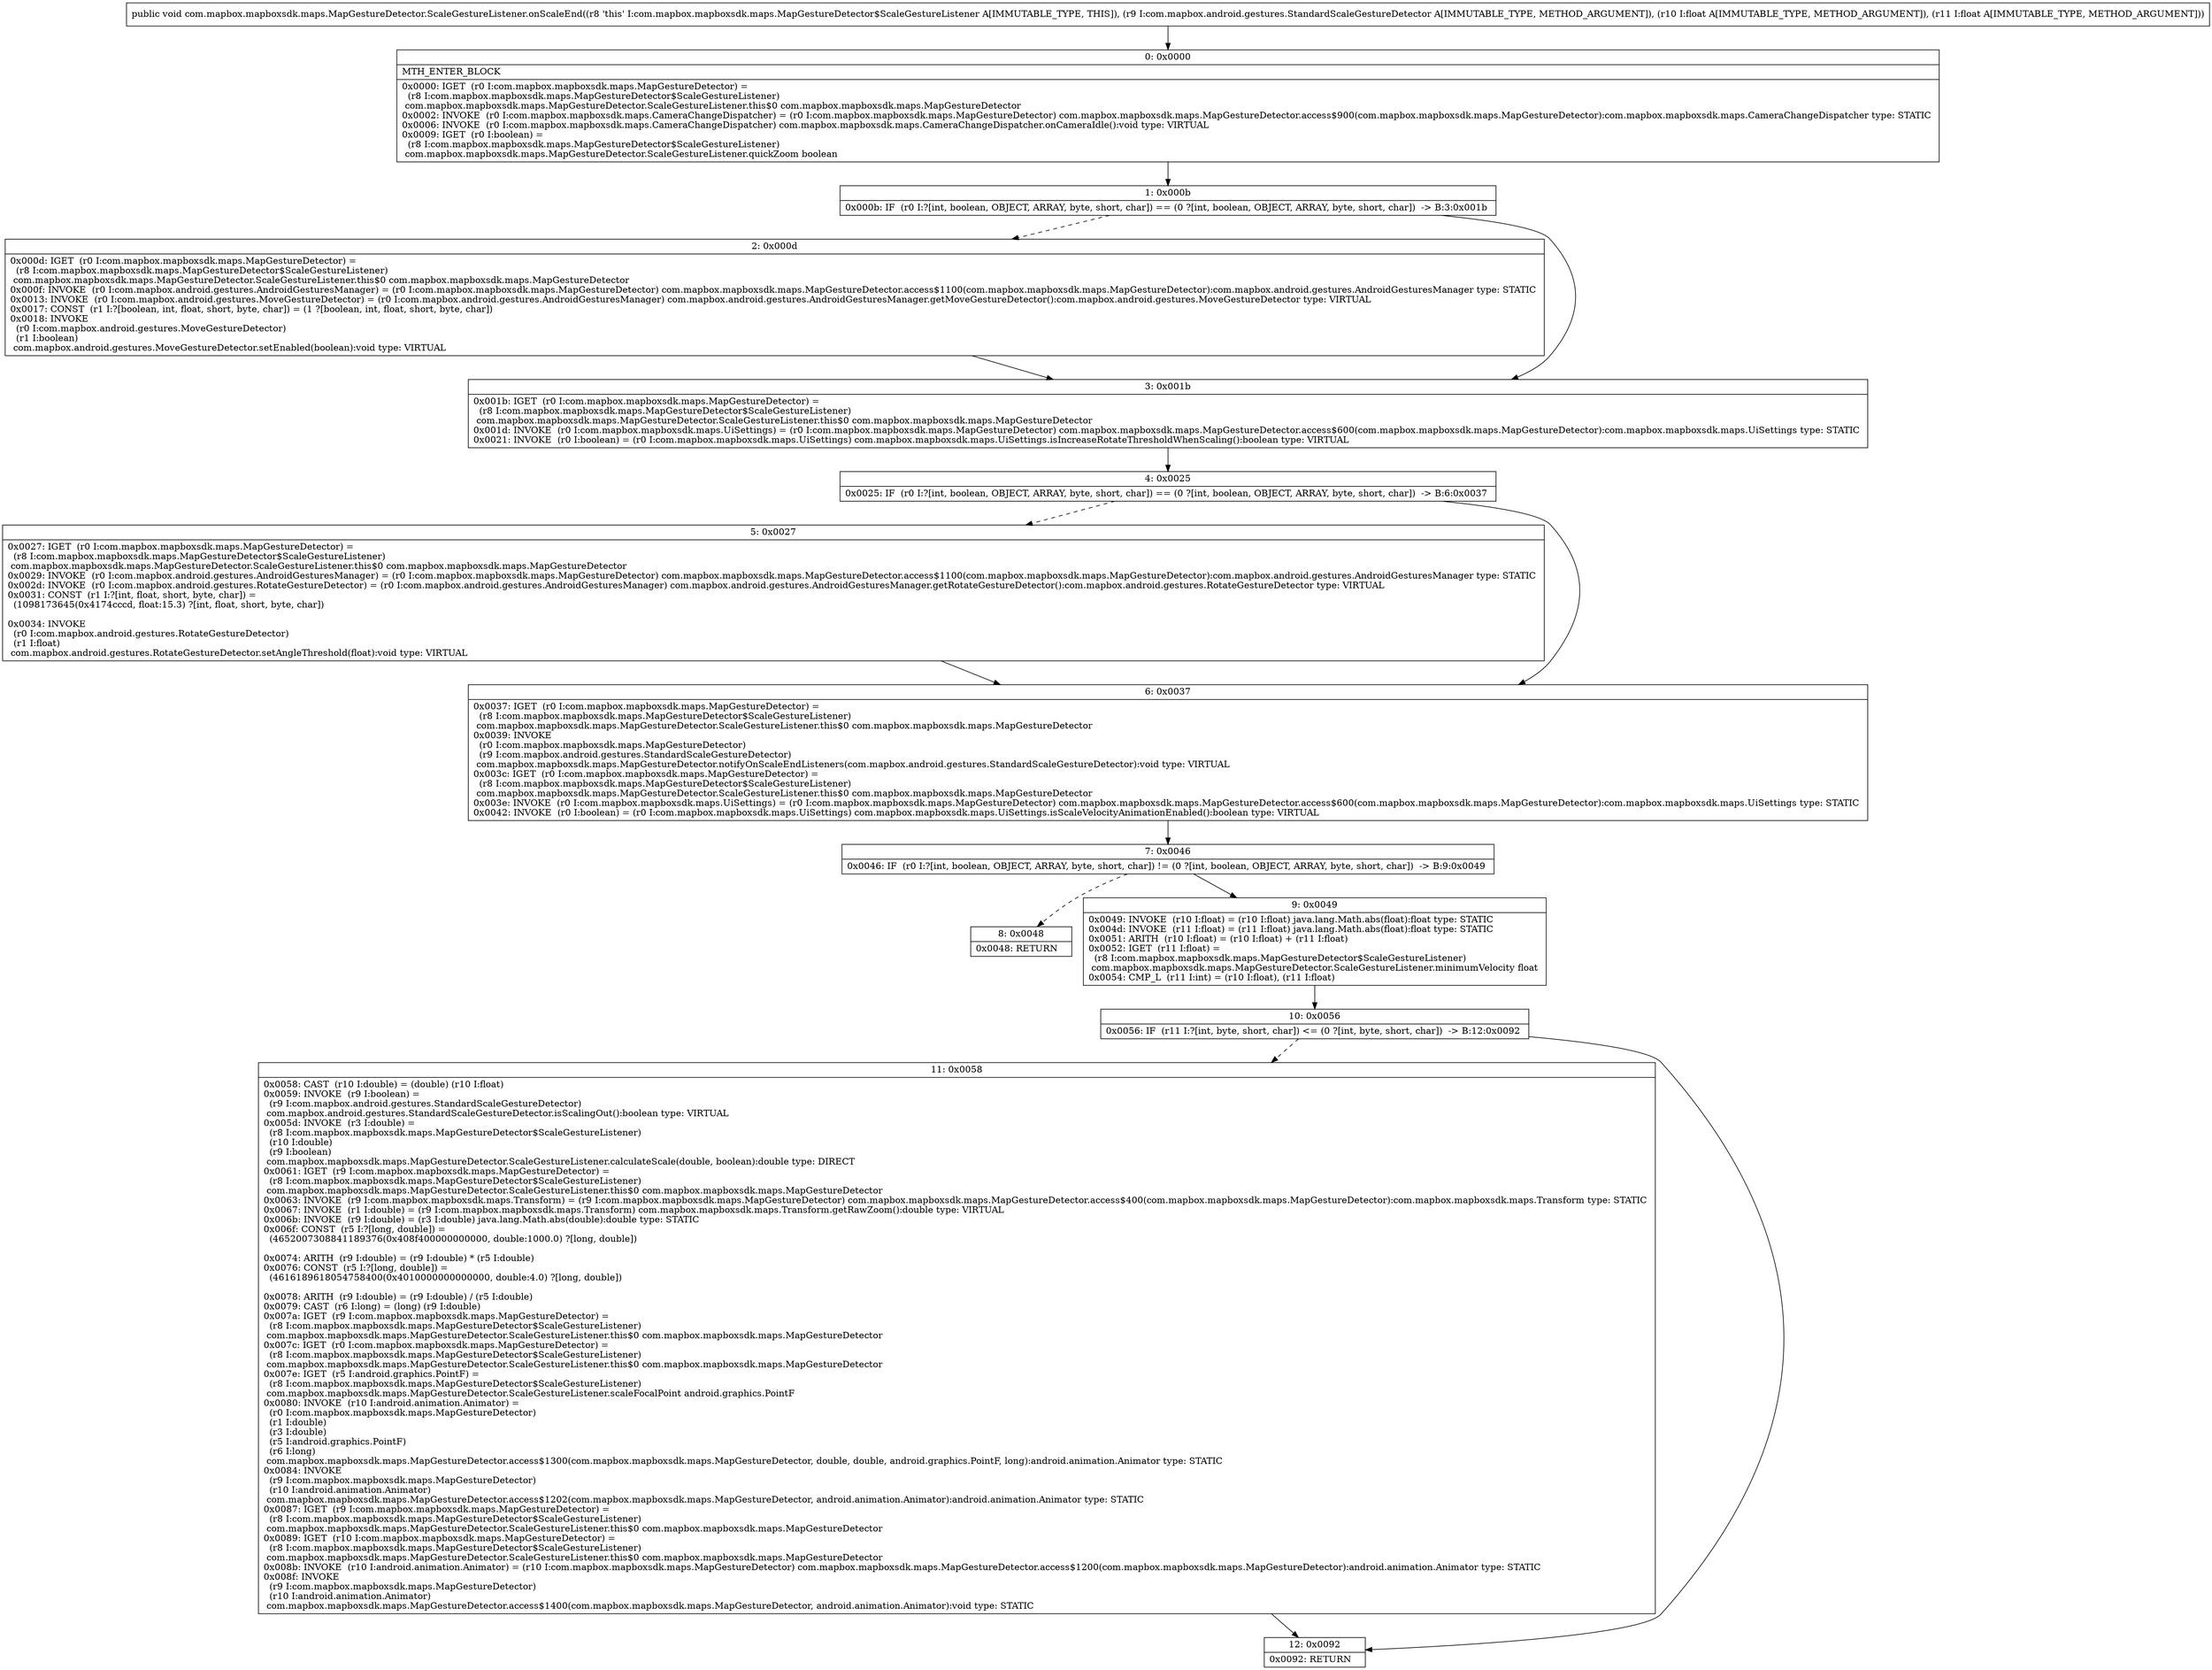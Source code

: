 digraph "CFG forcom.mapbox.mapboxsdk.maps.MapGestureDetector.ScaleGestureListener.onScaleEnd(Lcom\/mapbox\/android\/gestures\/StandardScaleGestureDetector;FF)V" {
Node_0 [shape=record,label="{0\:\ 0x0000|MTH_ENTER_BLOCK\l|0x0000: IGET  (r0 I:com.mapbox.mapboxsdk.maps.MapGestureDetector) = \l  (r8 I:com.mapbox.mapboxsdk.maps.MapGestureDetector$ScaleGestureListener)\l com.mapbox.mapboxsdk.maps.MapGestureDetector.ScaleGestureListener.this$0 com.mapbox.mapboxsdk.maps.MapGestureDetector \l0x0002: INVOKE  (r0 I:com.mapbox.mapboxsdk.maps.CameraChangeDispatcher) = (r0 I:com.mapbox.mapboxsdk.maps.MapGestureDetector) com.mapbox.mapboxsdk.maps.MapGestureDetector.access$900(com.mapbox.mapboxsdk.maps.MapGestureDetector):com.mapbox.mapboxsdk.maps.CameraChangeDispatcher type: STATIC \l0x0006: INVOKE  (r0 I:com.mapbox.mapboxsdk.maps.CameraChangeDispatcher) com.mapbox.mapboxsdk.maps.CameraChangeDispatcher.onCameraIdle():void type: VIRTUAL \l0x0009: IGET  (r0 I:boolean) = \l  (r8 I:com.mapbox.mapboxsdk.maps.MapGestureDetector$ScaleGestureListener)\l com.mapbox.mapboxsdk.maps.MapGestureDetector.ScaleGestureListener.quickZoom boolean \l}"];
Node_1 [shape=record,label="{1\:\ 0x000b|0x000b: IF  (r0 I:?[int, boolean, OBJECT, ARRAY, byte, short, char]) == (0 ?[int, boolean, OBJECT, ARRAY, byte, short, char])  \-\> B:3:0x001b \l}"];
Node_2 [shape=record,label="{2\:\ 0x000d|0x000d: IGET  (r0 I:com.mapbox.mapboxsdk.maps.MapGestureDetector) = \l  (r8 I:com.mapbox.mapboxsdk.maps.MapGestureDetector$ScaleGestureListener)\l com.mapbox.mapboxsdk.maps.MapGestureDetector.ScaleGestureListener.this$0 com.mapbox.mapboxsdk.maps.MapGestureDetector \l0x000f: INVOKE  (r0 I:com.mapbox.android.gestures.AndroidGesturesManager) = (r0 I:com.mapbox.mapboxsdk.maps.MapGestureDetector) com.mapbox.mapboxsdk.maps.MapGestureDetector.access$1100(com.mapbox.mapboxsdk.maps.MapGestureDetector):com.mapbox.android.gestures.AndroidGesturesManager type: STATIC \l0x0013: INVOKE  (r0 I:com.mapbox.android.gestures.MoveGestureDetector) = (r0 I:com.mapbox.android.gestures.AndroidGesturesManager) com.mapbox.android.gestures.AndroidGesturesManager.getMoveGestureDetector():com.mapbox.android.gestures.MoveGestureDetector type: VIRTUAL \l0x0017: CONST  (r1 I:?[boolean, int, float, short, byte, char]) = (1 ?[boolean, int, float, short, byte, char]) \l0x0018: INVOKE  \l  (r0 I:com.mapbox.android.gestures.MoveGestureDetector)\l  (r1 I:boolean)\l com.mapbox.android.gestures.MoveGestureDetector.setEnabled(boolean):void type: VIRTUAL \l}"];
Node_3 [shape=record,label="{3\:\ 0x001b|0x001b: IGET  (r0 I:com.mapbox.mapboxsdk.maps.MapGestureDetector) = \l  (r8 I:com.mapbox.mapboxsdk.maps.MapGestureDetector$ScaleGestureListener)\l com.mapbox.mapboxsdk.maps.MapGestureDetector.ScaleGestureListener.this$0 com.mapbox.mapboxsdk.maps.MapGestureDetector \l0x001d: INVOKE  (r0 I:com.mapbox.mapboxsdk.maps.UiSettings) = (r0 I:com.mapbox.mapboxsdk.maps.MapGestureDetector) com.mapbox.mapboxsdk.maps.MapGestureDetector.access$600(com.mapbox.mapboxsdk.maps.MapGestureDetector):com.mapbox.mapboxsdk.maps.UiSettings type: STATIC \l0x0021: INVOKE  (r0 I:boolean) = (r0 I:com.mapbox.mapboxsdk.maps.UiSettings) com.mapbox.mapboxsdk.maps.UiSettings.isIncreaseRotateThresholdWhenScaling():boolean type: VIRTUAL \l}"];
Node_4 [shape=record,label="{4\:\ 0x0025|0x0025: IF  (r0 I:?[int, boolean, OBJECT, ARRAY, byte, short, char]) == (0 ?[int, boolean, OBJECT, ARRAY, byte, short, char])  \-\> B:6:0x0037 \l}"];
Node_5 [shape=record,label="{5\:\ 0x0027|0x0027: IGET  (r0 I:com.mapbox.mapboxsdk.maps.MapGestureDetector) = \l  (r8 I:com.mapbox.mapboxsdk.maps.MapGestureDetector$ScaleGestureListener)\l com.mapbox.mapboxsdk.maps.MapGestureDetector.ScaleGestureListener.this$0 com.mapbox.mapboxsdk.maps.MapGestureDetector \l0x0029: INVOKE  (r0 I:com.mapbox.android.gestures.AndroidGesturesManager) = (r0 I:com.mapbox.mapboxsdk.maps.MapGestureDetector) com.mapbox.mapboxsdk.maps.MapGestureDetector.access$1100(com.mapbox.mapboxsdk.maps.MapGestureDetector):com.mapbox.android.gestures.AndroidGesturesManager type: STATIC \l0x002d: INVOKE  (r0 I:com.mapbox.android.gestures.RotateGestureDetector) = (r0 I:com.mapbox.android.gestures.AndroidGesturesManager) com.mapbox.android.gestures.AndroidGesturesManager.getRotateGestureDetector():com.mapbox.android.gestures.RotateGestureDetector type: VIRTUAL \l0x0031: CONST  (r1 I:?[int, float, short, byte, char]) = \l  (1098173645(0x4174cccd, float:15.3) ?[int, float, short, byte, char])\l \l0x0034: INVOKE  \l  (r0 I:com.mapbox.android.gestures.RotateGestureDetector)\l  (r1 I:float)\l com.mapbox.android.gestures.RotateGestureDetector.setAngleThreshold(float):void type: VIRTUAL \l}"];
Node_6 [shape=record,label="{6\:\ 0x0037|0x0037: IGET  (r0 I:com.mapbox.mapboxsdk.maps.MapGestureDetector) = \l  (r8 I:com.mapbox.mapboxsdk.maps.MapGestureDetector$ScaleGestureListener)\l com.mapbox.mapboxsdk.maps.MapGestureDetector.ScaleGestureListener.this$0 com.mapbox.mapboxsdk.maps.MapGestureDetector \l0x0039: INVOKE  \l  (r0 I:com.mapbox.mapboxsdk.maps.MapGestureDetector)\l  (r9 I:com.mapbox.android.gestures.StandardScaleGestureDetector)\l com.mapbox.mapboxsdk.maps.MapGestureDetector.notifyOnScaleEndListeners(com.mapbox.android.gestures.StandardScaleGestureDetector):void type: VIRTUAL \l0x003c: IGET  (r0 I:com.mapbox.mapboxsdk.maps.MapGestureDetector) = \l  (r8 I:com.mapbox.mapboxsdk.maps.MapGestureDetector$ScaleGestureListener)\l com.mapbox.mapboxsdk.maps.MapGestureDetector.ScaleGestureListener.this$0 com.mapbox.mapboxsdk.maps.MapGestureDetector \l0x003e: INVOKE  (r0 I:com.mapbox.mapboxsdk.maps.UiSettings) = (r0 I:com.mapbox.mapboxsdk.maps.MapGestureDetector) com.mapbox.mapboxsdk.maps.MapGestureDetector.access$600(com.mapbox.mapboxsdk.maps.MapGestureDetector):com.mapbox.mapboxsdk.maps.UiSettings type: STATIC \l0x0042: INVOKE  (r0 I:boolean) = (r0 I:com.mapbox.mapboxsdk.maps.UiSettings) com.mapbox.mapboxsdk.maps.UiSettings.isScaleVelocityAnimationEnabled():boolean type: VIRTUAL \l}"];
Node_7 [shape=record,label="{7\:\ 0x0046|0x0046: IF  (r0 I:?[int, boolean, OBJECT, ARRAY, byte, short, char]) != (0 ?[int, boolean, OBJECT, ARRAY, byte, short, char])  \-\> B:9:0x0049 \l}"];
Node_8 [shape=record,label="{8\:\ 0x0048|0x0048: RETURN   \l}"];
Node_9 [shape=record,label="{9\:\ 0x0049|0x0049: INVOKE  (r10 I:float) = (r10 I:float) java.lang.Math.abs(float):float type: STATIC \l0x004d: INVOKE  (r11 I:float) = (r11 I:float) java.lang.Math.abs(float):float type: STATIC \l0x0051: ARITH  (r10 I:float) = (r10 I:float) + (r11 I:float) \l0x0052: IGET  (r11 I:float) = \l  (r8 I:com.mapbox.mapboxsdk.maps.MapGestureDetector$ScaleGestureListener)\l com.mapbox.mapboxsdk.maps.MapGestureDetector.ScaleGestureListener.minimumVelocity float \l0x0054: CMP_L  (r11 I:int) = (r10 I:float), (r11 I:float) \l}"];
Node_10 [shape=record,label="{10\:\ 0x0056|0x0056: IF  (r11 I:?[int, byte, short, char]) \<= (0 ?[int, byte, short, char])  \-\> B:12:0x0092 \l}"];
Node_11 [shape=record,label="{11\:\ 0x0058|0x0058: CAST  (r10 I:double) = (double) (r10 I:float) \l0x0059: INVOKE  (r9 I:boolean) = \l  (r9 I:com.mapbox.android.gestures.StandardScaleGestureDetector)\l com.mapbox.android.gestures.StandardScaleGestureDetector.isScalingOut():boolean type: VIRTUAL \l0x005d: INVOKE  (r3 I:double) = \l  (r8 I:com.mapbox.mapboxsdk.maps.MapGestureDetector$ScaleGestureListener)\l  (r10 I:double)\l  (r9 I:boolean)\l com.mapbox.mapboxsdk.maps.MapGestureDetector.ScaleGestureListener.calculateScale(double, boolean):double type: DIRECT \l0x0061: IGET  (r9 I:com.mapbox.mapboxsdk.maps.MapGestureDetector) = \l  (r8 I:com.mapbox.mapboxsdk.maps.MapGestureDetector$ScaleGestureListener)\l com.mapbox.mapboxsdk.maps.MapGestureDetector.ScaleGestureListener.this$0 com.mapbox.mapboxsdk.maps.MapGestureDetector \l0x0063: INVOKE  (r9 I:com.mapbox.mapboxsdk.maps.Transform) = (r9 I:com.mapbox.mapboxsdk.maps.MapGestureDetector) com.mapbox.mapboxsdk.maps.MapGestureDetector.access$400(com.mapbox.mapboxsdk.maps.MapGestureDetector):com.mapbox.mapboxsdk.maps.Transform type: STATIC \l0x0067: INVOKE  (r1 I:double) = (r9 I:com.mapbox.mapboxsdk.maps.Transform) com.mapbox.mapboxsdk.maps.Transform.getRawZoom():double type: VIRTUAL \l0x006b: INVOKE  (r9 I:double) = (r3 I:double) java.lang.Math.abs(double):double type: STATIC \l0x006f: CONST  (r5 I:?[long, double]) = \l  (4652007308841189376(0x408f400000000000, double:1000.0) ?[long, double])\l \l0x0074: ARITH  (r9 I:double) = (r9 I:double) * (r5 I:double) \l0x0076: CONST  (r5 I:?[long, double]) = \l  (4616189618054758400(0x4010000000000000, double:4.0) ?[long, double])\l \l0x0078: ARITH  (r9 I:double) = (r9 I:double) \/ (r5 I:double) \l0x0079: CAST  (r6 I:long) = (long) (r9 I:double) \l0x007a: IGET  (r9 I:com.mapbox.mapboxsdk.maps.MapGestureDetector) = \l  (r8 I:com.mapbox.mapboxsdk.maps.MapGestureDetector$ScaleGestureListener)\l com.mapbox.mapboxsdk.maps.MapGestureDetector.ScaleGestureListener.this$0 com.mapbox.mapboxsdk.maps.MapGestureDetector \l0x007c: IGET  (r0 I:com.mapbox.mapboxsdk.maps.MapGestureDetector) = \l  (r8 I:com.mapbox.mapboxsdk.maps.MapGestureDetector$ScaleGestureListener)\l com.mapbox.mapboxsdk.maps.MapGestureDetector.ScaleGestureListener.this$0 com.mapbox.mapboxsdk.maps.MapGestureDetector \l0x007e: IGET  (r5 I:android.graphics.PointF) = \l  (r8 I:com.mapbox.mapboxsdk.maps.MapGestureDetector$ScaleGestureListener)\l com.mapbox.mapboxsdk.maps.MapGestureDetector.ScaleGestureListener.scaleFocalPoint android.graphics.PointF \l0x0080: INVOKE  (r10 I:android.animation.Animator) = \l  (r0 I:com.mapbox.mapboxsdk.maps.MapGestureDetector)\l  (r1 I:double)\l  (r3 I:double)\l  (r5 I:android.graphics.PointF)\l  (r6 I:long)\l com.mapbox.mapboxsdk.maps.MapGestureDetector.access$1300(com.mapbox.mapboxsdk.maps.MapGestureDetector, double, double, android.graphics.PointF, long):android.animation.Animator type: STATIC \l0x0084: INVOKE  \l  (r9 I:com.mapbox.mapboxsdk.maps.MapGestureDetector)\l  (r10 I:android.animation.Animator)\l com.mapbox.mapboxsdk.maps.MapGestureDetector.access$1202(com.mapbox.mapboxsdk.maps.MapGestureDetector, android.animation.Animator):android.animation.Animator type: STATIC \l0x0087: IGET  (r9 I:com.mapbox.mapboxsdk.maps.MapGestureDetector) = \l  (r8 I:com.mapbox.mapboxsdk.maps.MapGestureDetector$ScaleGestureListener)\l com.mapbox.mapboxsdk.maps.MapGestureDetector.ScaleGestureListener.this$0 com.mapbox.mapboxsdk.maps.MapGestureDetector \l0x0089: IGET  (r10 I:com.mapbox.mapboxsdk.maps.MapGestureDetector) = \l  (r8 I:com.mapbox.mapboxsdk.maps.MapGestureDetector$ScaleGestureListener)\l com.mapbox.mapboxsdk.maps.MapGestureDetector.ScaleGestureListener.this$0 com.mapbox.mapboxsdk.maps.MapGestureDetector \l0x008b: INVOKE  (r10 I:android.animation.Animator) = (r10 I:com.mapbox.mapboxsdk.maps.MapGestureDetector) com.mapbox.mapboxsdk.maps.MapGestureDetector.access$1200(com.mapbox.mapboxsdk.maps.MapGestureDetector):android.animation.Animator type: STATIC \l0x008f: INVOKE  \l  (r9 I:com.mapbox.mapboxsdk.maps.MapGestureDetector)\l  (r10 I:android.animation.Animator)\l com.mapbox.mapboxsdk.maps.MapGestureDetector.access$1400(com.mapbox.mapboxsdk.maps.MapGestureDetector, android.animation.Animator):void type: STATIC \l}"];
Node_12 [shape=record,label="{12\:\ 0x0092|0x0092: RETURN   \l}"];
MethodNode[shape=record,label="{public void com.mapbox.mapboxsdk.maps.MapGestureDetector.ScaleGestureListener.onScaleEnd((r8 'this' I:com.mapbox.mapboxsdk.maps.MapGestureDetector$ScaleGestureListener A[IMMUTABLE_TYPE, THIS]), (r9 I:com.mapbox.android.gestures.StandardScaleGestureDetector A[IMMUTABLE_TYPE, METHOD_ARGUMENT]), (r10 I:float A[IMMUTABLE_TYPE, METHOD_ARGUMENT]), (r11 I:float A[IMMUTABLE_TYPE, METHOD_ARGUMENT])) }"];
MethodNode -> Node_0;
Node_0 -> Node_1;
Node_1 -> Node_2[style=dashed];
Node_1 -> Node_3;
Node_2 -> Node_3;
Node_3 -> Node_4;
Node_4 -> Node_5[style=dashed];
Node_4 -> Node_6;
Node_5 -> Node_6;
Node_6 -> Node_7;
Node_7 -> Node_8[style=dashed];
Node_7 -> Node_9;
Node_9 -> Node_10;
Node_10 -> Node_11[style=dashed];
Node_10 -> Node_12;
Node_11 -> Node_12;
}

